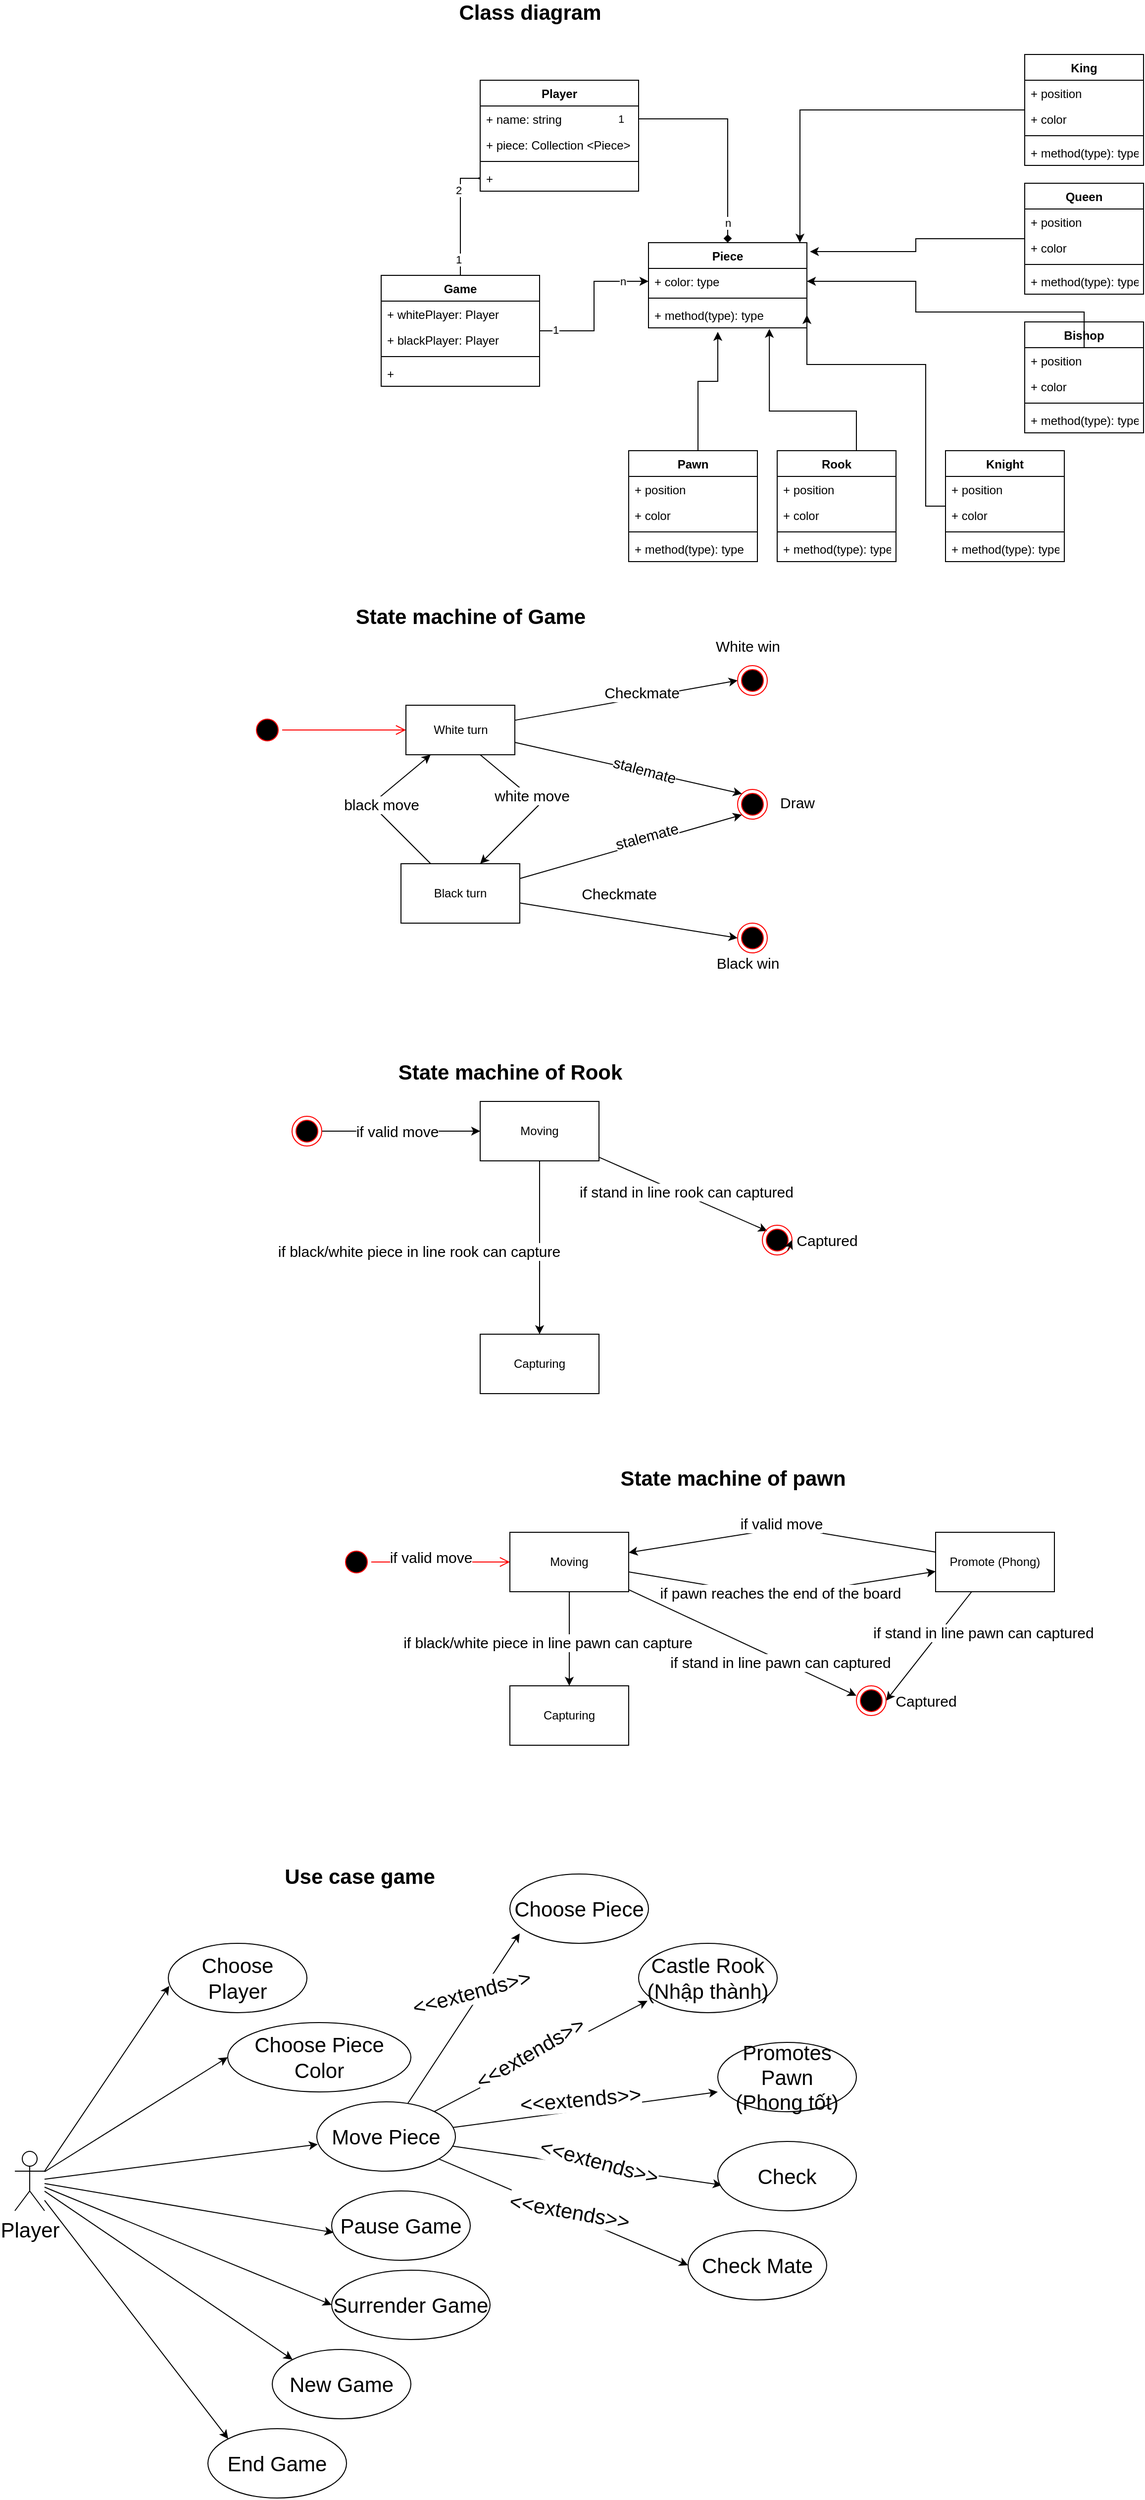 <mxfile>
    <diagram id="Ii34sXhJvhtYnr_Oafpy" name="Page-1">
        <mxGraphModel dx="2201" dy="790" grid="1" gridSize="10" guides="1" tooltips="1" connect="1" arrows="1" fold="1" page="1" pageScale="1" pageWidth="827" pageHeight="1169" math="0" shadow="0">
            <root>
                <mxCell id="0"/>
                <mxCell id="1" parent="0"/>
                <mxCell id="V4Sx6Qd_upGbmYLDV1zw-1" value="Piece" style="swimlane;fontStyle=1;align=center;verticalAlign=top;childLayout=stackLayout;horizontal=1;startSize=26;horizontalStack=0;resizeParent=1;resizeParentMax=0;resizeLast=0;collapsible=1;marginBottom=0;" parent="1" vertex="1">
                    <mxGeometry x="250" y="263" width="160" height="86" as="geometry"/>
                </mxCell>
                <mxCell id="V4Sx6Qd_upGbmYLDV1zw-2" value="+ color: type" style="text;strokeColor=none;fillColor=none;align=left;verticalAlign=top;spacingLeft=4;spacingRight=4;overflow=hidden;rotatable=0;points=[[0,0.5],[1,0.5]];portConstraint=eastwest;" parent="V4Sx6Qd_upGbmYLDV1zw-1" vertex="1">
                    <mxGeometry y="26" width="160" height="26" as="geometry"/>
                </mxCell>
                <mxCell id="V4Sx6Qd_upGbmYLDV1zw-3" value="" style="line;strokeWidth=1;fillColor=none;align=left;verticalAlign=middle;spacingTop=-1;spacingLeft=3;spacingRight=3;rotatable=0;labelPosition=right;points=[];portConstraint=eastwest;" parent="V4Sx6Qd_upGbmYLDV1zw-1" vertex="1">
                    <mxGeometry y="52" width="160" height="8" as="geometry"/>
                </mxCell>
                <mxCell id="V4Sx6Qd_upGbmYLDV1zw-4" value="+ method(type): type" style="text;strokeColor=none;fillColor=none;align=left;verticalAlign=top;spacingLeft=4;spacingRight=4;overflow=hidden;rotatable=0;points=[[0,0.5],[1,0.5]];portConstraint=eastwest;" parent="V4Sx6Qd_upGbmYLDV1zw-1" vertex="1">
                    <mxGeometry y="60" width="160" height="26" as="geometry"/>
                </mxCell>
                <mxCell id="V4Sx6Qd_upGbmYLDV1zw-11" value="" style="edgeStyle=orthogonalEdgeStyle;rounded=0;orthogonalLoop=1;jettySize=auto;html=1;" parent="1" source="V4Sx6Qd_upGbmYLDV1zw-6" edge="1">
                    <mxGeometry relative="1" as="geometry">
                        <mxPoint x="320" y="353" as="targetPoint"/>
                        <Array as="points">
                            <mxPoint x="300" y="403"/>
                            <mxPoint x="320" y="403"/>
                        </Array>
                    </mxGeometry>
                </mxCell>
                <mxCell id="V4Sx6Qd_upGbmYLDV1zw-6" value="Pawn" style="swimlane;fontStyle=1;align=center;verticalAlign=top;childLayout=stackLayout;horizontal=1;startSize=26;horizontalStack=0;resizeParent=1;resizeParentMax=0;resizeLast=0;collapsible=1;marginBottom=0;" parent="1" vertex="1">
                    <mxGeometry x="230" y="473" width="130" height="112" as="geometry"/>
                </mxCell>
                <mxCell id="V4Sx6Qd_upGbmYLDV1zw-7" value="+ position&#10;" style="text;strokeColor=none;fillColor=none;align=left;verticalAlign=top;spacingLeft=4;spacingRight=4;overflow=hidden;rotatable=0;points=[[0,0.5],[1,0.5]];portConstraint=eastwest;" parent="V4Sx6Qd_upGbmYLDV1zw-6" vertex="1">
                    <mxGeometry y="26" width="130" height="26" as="geometry"/>
                </mxCell>
                <mxCell id="V4Sx6Qd_upGbmYLDV1zw-10" value="+ color" style="text;strokeColor=none;fillColor=none;align=left;verticalAlign=top;spacingLeft=4;spacingRight=4;overflow=hidden;rotatable=0;points=[[0,0.5],[1,0.5]];portConstraint=eastwest;" parent="V4Sx6Qd_upGbmYLDV1zw-6" vertex="1">
                    <mxGeometry y="52" width="130" height="26" as="geometry"/>
                </mxCell>
                <mxCell id="V4Sx6Qd_upGbmYLDV1zw-8" value="" style="line;strokeWidth=1;fillColor=none;align=left;verticalAlign=middle;spacingTop=-1;spacingLeft=3;spacingRight=3;rotatable=0;labelPosition=right;points=[];portConstraint=eastwest;" parent="V4Sx6Qd_upGbmYLDV1zw-6" vertex="1">
                    <mxGeometry y="78" width="130" height="8" as="geometry"/>
                </mxCell>
                <mxCell id="V4Sx6Qd_upGbmYLDV1zw-9" value="+ method(type): type" style="text;strokeColor=none;fillColor=none;align=left;verticalAlign=top;spacingLeft=4;spacingRight=4;overflow=hidden;rotatable=0;points=[[0,0.5],[1,0.5]];portConstraint=eastwest;" parent="V4Sx6Qd_upGbmYLDV1zw-6" vertex="1">
                    <mxGeometry y="86" width="130" height="26" as="geometry"/>
                </mxCell>
                <mxCell id="V4Sx6Qd_upGbmYLDV1zw-17" style="edgeStyle=orthogonalEdgeStyle;rounded=0;orthogonalLoop=1;jettySize=auto;html=1;entryX=0.763;entryY=1.038;entryDx=0;entryDy=0;entryPerimeter=0;" parent="1" source="V4Sx6Qd_upGbmYLDV1zw-12" target="V4Sx6Qd_upGbmYLDV1zw-4" edge="1">
                    <mxGeometry relative="1" as="geometry">
                        <mxPoint x="430" y="403" as="targetPoint"/>
                        <Array as="points">
                            <mxPoint x="460" y="433"/>
                            <mxPoint x="372" y="433"/>
                        </Array>
                    </mxGeometry>
                </mxCell>
                <mxCell id="V4Sx6Qd_upGbmYLDV1zw-12" value="Rook" style="swimlane;fontStyle=1;align=center;verticalAlign=top;childLayout=stackLayout;horizontal=1;startSize=26;horizontalStack=0;resizeParent=1;resizeParentMax=0;resizeLast=0;collapsible=1;marginBottom=0;" parent="1" vertex="1">
                    <mxGeometry x="380" y="473" width="120" height="112" as="geometry"/>
                </mxCell>
                <mxCell id="V4Sx6Qd_upGbmYLDV1zw-13" value="+ position&#10;" style="text;strokeColor=none;fillColor=none;align=left;verticalAlign=top;spacingLeft=4;spacingRight=4;overflow=hidden;rotatable=0;points=[[0,0.5],[1,0.5]];portConstraint=eastwest;" parent="V4Sx6Qd_upGbmYLDV1zw-12" vertex="1">
                    <mxGeometry y="26" width="120" height="26" as="geometry"/>
                </mxCell>
                <mxCell id="V4Sx6Qd_upGbmYLDV1zw-14" value="+ color" style="text;strokeColor=none;fillColor=none;align=left;verticalAlign=top;spacingLeft=4;spacingRight=4;overflow=hidden;rotatable=0;points=[[0,0.5],[1,0.5]];portConstraint=eastwest;" parent="V4Sx6Qd_upGbmYLDV1zw-12" vertex="1">
                    <mxGeometry y="52" width="120" height="26" as="geometry"/>
                </mxCell>
                <mxCell id="V4Sx6Qd_upGbmYLDV1zw-15" value="" style="line;strokeWidth=1;fillColor=none;align=left;verticalAlign=middle;spacingTop=-1;spacingLeft=3;spacingRight=3;rotatable=0;labelPosition=right;points=[];portConstraint=eastwest;" parent="V4Sx6Qd_upGbmYLDV1zw-12" vertex="1">
                    <mxGeometry y="78" width="120" height="8" as="geometry"/>
                </mxCell>
                <mxCell id="V4Sx6Qd_upGbmYLDV1zw-16" value="+ method(type): type" style="text;strokeColor=none;fillColor=none;align=left;verticalAlign=top;spacingLeft=4;spacingRight=4;overflow=hidden;rotatable=0;points=[[0,0.5],[1,0.5]];portConstraint=eastwest;" parent="V4Sx6Qd_upGbmYLDV1zw-12" vertex="1">
                    <mxGeometry y="86" width="120" height="26" as="geometry"/>
                </mxCell>
                <mxCell id="V4Sx6Qd_upGbmYLDV1zw-23" style="edgeStyle=orthogonalEdgeStyle;rounded=0;orthogonalLoop=1;jettySize=auto;html=1;entryX=1;entryY=0.5;entryDx=0;entryDy=0;" parent="1" source="V4Sx6Qd_upGbmYLDV1zw-18" target="V4Sx6Qd_upGbmYLDV1zw-4" edge="1">
                    <mxGeometry relative="1" as="geometry">
                        <Array as="points">
                            <mxPoint x="530" y="529"/>
                            <mxPoint x="530" y="386"/>
                        </Array>
                    </mxGeometry>
                </mxCell>
                <mxCell id="V4Sx6Qd_upGbmYLDV1zw-18" value="Knight" style="swimlane;fontStyle=1;align=center;verticalAlign=top;childLayout=stackLayout;horizontal=1;startSize=26;horizontalStack=0;resizeParent=1;resizeParentMax=0;resizeLast=0;collapsible=1;marginBottom=0;" parent="1" vertex="1">
                    <mxGeometry x="550" y="473" width="120" height="112" as="geometry"/>
                </mxCell>
                <mxCell id="V4Sx6Qd_upGbmYLDV1zw-19" value="+ position&#10;" style="text;strokeColor=none;fillColor=none;align=left;verticalAlign=top;spacingLeft=4;spacingRight=4;overflow=hidden;rotatable=0;points=[[0,0.5],[1,0.5]];portConstraint=eastwest;" parent="V4Sx6Qd_upGbmYLDV1zw-18" vertex="1">
                    <mxGeometry y="26" width="120" height="26" as="geometry"/>
                </mxCell>
                <mxCell id="V4Sx6Qd_upGbmYLDV1zw-20" value="+ color" style="text;strokeColor=none;fillColor=none;align=left;verticalAlign=top;spacingLeft=4;spacingRight=4;overflow=hidden;rotatable=0;points=[[0,0.5],[1,0.5]];portConstraint=eastwest;" parent="V4Sx6Qd_upGbmYLDV1zw-18" vertex="1">
                    <mxGeometry y="52" width="120" height="26" as="geometry"/>
                </mxCell>
                <mxCell id="V4Sx6Qd_upGbmYLDV1zw-21" value="" style="line;strokeWidth=1;fillColor=none;align=left;verticalAlign=middle;spacingTop=-1;spacingLeft=3;spacingRight=3;rotatable=0;labelPosition=right;points=[];portConstraint=eastwest;" parent="V4Sx6Qd_upGbmYLDV1zw-18" vertex="1">
                    <mxGeometry y="78" width="120" height="8" as="geometry"/>
                </mxCell>
                <mxCell id="V4Sx6Qd_upGbmYLDV1zw-22" value="+ method(type): type" style="text;strokeColor=none;fillColor=none;align=left;verticalAlign=top;spacingLeft=4;spacingRight=4;overflow=hidden;rotatable=0;points=[[0,0.5],[1,0.5]];portConstraint=eastwest;" parent="V4Sx6Qd_upGbmYLDV1zw-18" vertex="1">
                    <mxGeometry y="86" width="120" height="26" as="geometry"/>
                </mxCell>
                <mxCell id="V4Sx6Qd_upGbmYLDV1zw-24" value="Bishop" style="swimlane;fontStyle=1;align=center;verticalAlign=top;childLayout=stackLayout;horizontal=1;startSize=26;horizontalStack=0;resizeParent=1;resizeParentMax=0;resizeLast=0;collapsible=1;marginBottom=0;" parent="1" vertex="1">
                    <mxGeometry x="630" y="343" width="120" height="112" as="geometry"/>
                </mxCell>
                <mxCell id="V4Sx6Qd_upGbmYLDV1zw-25" value="+ position&#10;" style="text;strokeColor=none;fillColor=none;align=left;verticalAlign=top;spacingLeft=4;spacingRight=4;overflow=hidden;rotatable=0;points=[[0,0.5],[1,0.5]];portConstraint=eastwest;" parent="V4Sx6Qd_upGbmYLDV1zw-24" vertex="1">
                    <mxGeometry y="26" width="120" height="26" as="geometry"/>
                </mxCell>
                <mxCell id="V4Sx6Qd_upGbmYLDV1zw-26" value="+ color" style="text;strokeColor=none;fillColor=none;align=left;verticalAlign=top;spacingLeft=4;spacingRight=4;overflow=hidden;rotatable=0;points=[[0,0.5],[1,0.5]];portConstraint=eastwest;" parent="V4Sx6Qd_upGbmYLDV1zw-24" vertex="1">
                    <mxGeometry y="52" width="120" height="26" as="geometry"/>
                </mxCell>
                <mxCell id="V4Sx6Qd_upGbmYLDV1zw-27" value="" style="line;strokeWidth=1;fillColor=none;align=left;verticalAlign=middle;spacingTop=-1;spacingLeft=3;spacingRight=3;rotatable=0;labelPosition=right;points=[];portConstraint=eastwest;" parent="V4Sx6Qd_upGbmYLDV1zw-24" vertex="1">
                    <mxGeometry y="78" width="120" height="8" as="geometry"/>
                </mxCell>
                <mxCell id="V4Sx6Qd_upGbmYLDV1zw-28" value="+ method(type): type" style="text;strokeColor=none;fillColor=none;align=left;verticalAlign=top;spacingLeft=4;spacingRight=4;overflow=hidden;rotatable=0;points=[[0,0.5],[1,0.5]];portConstraint=eastwest;" parent="V4Sx6Qd_upGbmYLDV1zw-24" vertex="1">
                    <mxGeometry y="86" width="120" height="26" as="geometry"/>
                </mxCell>
                <mxCell id="V4Sx6Qd_upGbmYLDV1zw-29" style="edgeStyle=orthogonalEdgeStyle;rounded=0;orthogonalLoop=1;jettySize=auto;html=1;entryX=1;entryY=0.5;entryDx=0;entryDy=0;" parent="1" source="V4Sx6Qd_upGbmYLDV1zw-25" target="V4Sx6Qd_upGbmYLDV1zw-2" edge="1">
                    <mxGeometry relative="1" as="geometry">
                        <Array as="points">
                            <mxPoint x="690" y="333"/>
                            <mxPoint x="520" y="333"/>
                            <mxPoint x="520" y="302"/>
                        </Array>
                    </mxGeometry>
                </mxCell>
                <mxCell id="V4Sx6Qd_upGbmYLDV1zw-35" style="edgeStyle=orthogonalEdgeStyle;rounded=0;orthogonalLoop=1;jettySize=auto;html=1;entryX=1.019;entryY=0.105;entryDx=0;entryDy=0;entryPerimeter=0;" parent="1" source="V4Sx6Qd_upGbmYLDV1zw-30" target="V4Sx6Qd_upGbmYLDV1zw-1" edge="1">
                    <mxGeometry relative="1" as="geometry"/>
                </mxCell>
                <mxCell id="V4Sx6Qd_upGbmYLDV1zw-30" value="Queen" style="swimlane;fontStyle=1;align=center;verticalAlign=top;childLayout=stackLayout;horizontal=1;startSize=26;horizontalStack=0;resizeParent=1;resizeParentMax=0;resizeLast=0;collapsible=1;marginBottom=0;" parent="1" vertex="1">
                    <mxGeometry x="630" y="203" width="120" height="112" as="geometry"/>
                </mxCell>
                <mxCell id="V4Sx6Qd_upGbmYLDV1zw-31" value="+ position&#10;" style="text;strokeColor=none;fillColor=none;align=left;verticalAlign=top;spacingLeft=4;spacingRight=4;overflow=hidden;rotatable=0;points=[[0,0.5],[1,0.5]];portConstraint=eastwest;" parent="V4Sx6Qd_upGbmYLDV1zw-30" vertex="1">
                    <mxGeometry y="26" width="120" height="26" as="geometry"/>
                </mxCell>
                <mxCell id="V4Sx6Qd_upGbmYLDV1zw-32" value="+ color" style="text;strokeColor=none;fillColor=none;align=left;verticalAlign=top;spacingLeft=4;spacingRight=4;overflow=hidden;rotatable=0;points=[[0,0.5],[1,0.5]];portConstraint=eastwest;" parent="V4Sx6Qd_upGbmYLDV1zw-30" vertex="1">
                    <mxGeometry y="52" width="120" height="26" as="geometry"/>
                </mxCell>
                <mxCell id="V4Sx6Qd_upGbmYLDV1zw-33" value="" style="line;strokeWidth=1;fillColor=none;align=left;verticalAlign=middle;spacingTop=-1;spacingLeft=3;spacingRight=3;rotatable=0;labelPosition=right;points=[];portConstraint=eastwest;" parent="V4Sx6Qd_upGbmYLDV1zw-30" vertex="1">
                    <mxGeometry y="78" width="120" height="8" as="geometry"/>
                </mxCell>
                <mxCell id="V4Sx6Qd_upGbmYLDV1zw-34" value="+ method(type): type" style="text;strokeColor=none;fillColor=none;align=left;verticalAlign=top;spacingLeft=4;spacingRight=4;overflow=hidden;rotatable=0;points=[[0,0.5],[1,0.5]];portConstraint=eastwest;" parent="V4Sx6Qd_upGbmYLDV1zw-30" vertex="1">
                    <mxGeometry y="86" width="120" height="26" as="geometry"/>
                </mxCell>
                <mxCell id="V4Sx6Qd_upGbmYLDV1zw-41" style="edgeStyle=orthogonalEdgeStyle;rounded=0;orthogonalLoop=1;jettySize=auto;html=1;entryX=0.956;entryY=0;entryDx=0;entryDy=0;entryPerimeter=0;" parent="1" source="V4Sx6Qd_upGbmYLDV1zw-36" target="V4Sx6Qd_upGbmYLDV1zw-1" edge="1">
                    <mxGeometry relative="1" as="geometry"/>
                </mxCell>
                <mxCell id="V4Sx6Qd_upGbmYLDV1zw-36" value="King" style="swimlane;fontStyle=1;align=center;verticalAlign=top;childLayout=stackLayout;horizontal=1;startSize=26;horizontalStack=0;resizeParent=1;resizeParentMax=0;resizeLast=0;collapsible=1;marginBottom=0;" parent="1" vertex="1">
                    <mxGeometry x="630" y="73" width="120" height="112" as="geometry"/>
                </mxCell>
                <mxCell id="V4Sx6Qd_upGbmYLDV1zw-37" value="+ position&#10;" style="text;strokeColor=none;fillColor=none;align=left;verticalAlign=top;spacingLeft=4;spacingRight=4;overflow=hidden;rotatable=0;points=[[0,0.5],[1,0.5]];portConstraint=eastwest;" parent="V4Sx6Qd_upGbmYLDV1zw-36" vertex="1">
                    <mxGeometry y="26" width="120" height="26" as="geometry"/>
                </mxCell>
                <mxCell id="V4Sx6Qd_upGbmYLDV1zw-38" value="+ color" style="text;strokeColor=none;fillColor=none;align=left;verticalAlign=top;spacingLeft=4;spacingRight=4;overflow=hidden;rotatable=0;points=[[0,0.5],[1,0.5]];portConstraint=eastwest;" parent="V4Sx6Qd_upGbmYLDV1zw-36" vertex="1">
                    <mxGeometry y="52" width="120" height="26" as="geometry"/>
                </mxCell>
                <mxCell id="V4Sx6Qd_upGbmYLDV1zw-39" value="" style="line;strokeWidth=1;fillColor=none;align=left;verticalAlign=middle;spacingTop=-1;spacingLeft=3;spacingRight=3;rotatable=0;labelPosition=right;points=[];portConstraint=eastwest;" parent="V4Sx6Qd_upGbmYLDV1zw-36" vertex="1">
                    <mxGeometry y="78" width="120" height="8" as="geometry"/>
                </mxCell>
                <mxCell id="V4Sx6Qd_upGbmYLDV1zw-40" value="+ method(type): type" style="text;strokeColor=none;fillColor=none;align=left;verticalAlign=top;spacingLeft=4;spacingRight=4;overflow=hidden;rotatable=0;points=[[0,0.5],[1,0.5]];portConstraint=eastwest;" parent="V4Sx6Qd_upGbmYLDV1zw-36" vertex="1">
                    <mxGeometry y="86" width="120" height="26" as="geometry"/>
                </mxCell>
                <mxCell id="V4Sx6Qd_upGbmYLDV1zw-42" value="Player" style="swimlane;fontStyle=1;align=center;verticalAlign=top;childLayout=stackLayout;horizontal=1;startSize=26;horizontalStack=0;resizeParent=1;resizeParentMax=0;resizeLast=0;collapsible=1;marginBottom=0;" parent="1" vertex="1">
                    <mxGeometry x="80" y="99" width="160" height="112" as="geometry"/>
                </mxCell>
                <mxCell id="V4Sx6Qd_upGbmYLDV1zw-43" value="+ name: string" style="text;strokeColor=none;fillColor=none;align=left;verticalAlign=top;spacingLeft=4;spacingRight=4;overflow=hidden;rotatable=0;points=[[0,0.5],[1,0.5]];portConstraint=eastwest;" parent="V4Sx6Qd_upGbmYLDV1zw-42" vertex="1">
                    <mxGeometry y="26" width="160" height="26" as="geometry"/>
                </mxCell>
                <mxCell id="V4Sx6Qd_upGbmYLDV1zw-46" value="+ piece: Collection &lt;Piece&gt;" style="text;strokeColor=none;fillColor=none;align=left;verticalAlign=top;spacingLeft=4;spacingRight=4;overflow=hidden;rotatable=0;points=[[0,0.5],[1,0.5]];portConstraint=eastwest;" parent="V4Sx6Qd_upGbmYLDV1zw-42" vertex="1">
                    <mxGeometry y="52" width="160" height="26" as="geometry"/>
                </mxCell>
                <mxCell id="V4Sx6Qd_upGbmYLDV1zw-44" value="" style="line;strokeWidth=1;fillColor=none;align=left;verticalAlign=middle;spacingTop=-1;spacingLeft=3;spacingRight=3;rotatable=0;labelPosition=right;points=[];portConstraint=eastwest;" parent="V4Sx6Qd_upGbmYLDV1zw-42" vertex="1">
                    <mxGeometry y="78" width="160" height="8" as="geometry"/>
                </mxCell>
                <mxCell id="V4Sx6Qd_upGbmYLDV1zw-45" value="+ " style="text;strokeColor=none;fillColor=none;align=left;verticalAlign=top;spacingLeft=4;spacingRight=4;overflow=hidden;rotatable=0;points=[[0,0.5],[1,0.5]];portConstraint=eastwest;" parent="V4Sx6Qd_upGbmYLDV1zw-42" vertex="1">
                    <mxGeometry y="86" width="160" height="26" as="geometry"/>
                </mxCell>
                <mxCell id="V4Sx6Qd_upGbmYLDV1zw-47" style="edgeStyle=orthogonalEdgeStyle;rounded=0;orthogonalLoop=1;jettySize=auto;html=1;entryX=0.5;entryY=0;entryDx=0;entryDy=0;endArrow=diamond;endFill=1;" parent="1" source="V4Sx6Qd_upGbmYLDV1zw-43" target="V4Sx6Qd_upGbmYLDV1zw-1" edge="1">
                    <mxGeometry relative="1" as="geometry"/>
                </mxCell>
                <mxCell id="V4Sx6Qd_upGbmYLDV1zw-48" value="1" style="edgeLabel;html=1;align=center;verticalAlign=middle;resizable=0;points=[];" parent="V4Sx6Qd_upGbmYLDV1zw-47" vertex="1" connectable="0">
                    <mxGeometry x="-0.225" y="1" relative="1" as="geometry">
                        <mxPoint x="-102" y="1" as="offset"/>
                    </mxGeometry>
                </mxCell>
                <mxCell id="V4Sx6Qd_upGbmYLDV1zw-49" value="n" style="edgeLabel;html=1;align=center;verticalAlign=middle;resizable=0;points=[];" parent="V4Sx6Qd_upGbmYLDV1zw-47" vertex="1" connectable="0">
                    <mxGeometry x="0.809" y="2" relative="1" as="geometry">
                        <mxPoint x="-2" as="offset"/>
                    </mxGeometry>
                </mxCell>
                <mxCell id="V4Sx6Qd_upGbmYLDV1zw-60" style="edgeStyle=orthogonalEdgeStyle;rounded=0;orthogonalLoop=1;jettySize=auto;html=1;" parent="1" source="V4Sx6Qd_upGbmYLDV1zw-55" target="V4Sx6Qd_upGbmYLDV1zw-2" edge="1">
                    <mxGeometry relative="1" as="geometry"/>
                </mxCell>
                <mxCell id="V4Sx6Qd_upGbmYLDV1zw-61" value="1" style="edgeLabel;html=1;align=center;verticalAlign=middle;resizable=0;points=[];" parent="V4Sx6Qd_upGbmYLDV1zw-60" vertex="1" connectable="0">
                    <mxGeometry x="-0.806" y="1" relative="1" as="geometry">
                        <mxPoint as="offset"/>
                    </mxGeometry>
                </mxCell>
                <mxCell id="V4Sx6Qd_upGbmYLDV1zw-62" value="n" style="edgeLabel;html=1;align=center;verticalAlign=middle;resizable=0;points=[];" parent="V4Sx6Qd_upGbmYLDV1zw-60" vertex="1" connectable="0">
                    <mxGeometry x="0.677" y="-2" relative="1" as="geometry">
                        <mxPoint y="-2" as="offset"/>
                    </mxGeometry>
                </mxCell>
                <mxCell id="V4Sx6Qd_upGbmYLDV1zw-63" style="edgeStyle=orthogonalEdgeStyle;rounded=0;orthogonalLoop=1;jettySize=auto;html=1;endSize=0;endArrow=diamond;endFill=1;" parent="1" source="V4Sx6Qd_upGbmYLDV1zw-55" target="V4Sx6Qd_upGbmYLDV1zw-45" edge="1">
                    <mxGeometry relative="1" as="geometry">
                        <Array as="points">
                            <mxPoint x="60" y="198"/>
                        </Array>
                    </mxGeometry>
                </mxCell>
                <mxCell id="V4Sx6Qd_upGbmYLDV1zw-64" value="1" style="edgeLabel;html=1;align=center;verticalAlign=middle;resizable=0;points=[];" parent="V4Sx6Qd_upGbmYLDV1zw-63" vertex="1" connectable="0">
                    <mxGeometry x="-0.729" y="-3" relative="1" as="geometry">
                        <mxPoint x="-5" as="offset"/>
                    </mxGeometry>
                </mxCell>
                <mxCell id="V4Sx6Qd_upGbmYLDV1zw-65" value="2" style="edgeLabel;html=1;align=center;verticalAlign=middle;resizable=0;points=[];" parent="V4Sx6Qd_upGbmYLDV1zw-63" vertex="1" connectable="0">
                    <mxGeometry x="0.458" y="2" relative="1" as="geometry">
                        <mxPoint as="offset"/>
                    </mxGeometry>
                </mxCell>
                <mxCell id="V4Sx6Qd_upGbmYLDV1zw-55" value="Game" style="swimlane;fontStyle=1;align=center;verticalAlign=top;childLayout=stackLayout;horizontal=1;startSize=26;horizontalStack=0;resizeParent=1;resizeParentMax=0;resizeLast=0;collapsible=1;marginBottom=0;" parent="1" vertex="1">
                    <mxGeometry x="-20" y="296" width="160" height="112" as="geometry"/>
                </mxCell>
                <mxCell id="V4Sx6Qd_upGbmYLDV1zw-56" value="+ whitePlayer: Player" style="text;strokeColor=none;fillColor=none;align=left;verticalAlign=top;spacingLeft=4;spacingRight=4;overflow=hidden;rotatable=0;points=[[0,0.5],[1,0.5]];portConstraint=eastwest;" parent="V4Sx6Qd_upGbmYLDV1zw-55" vertex="1">
                    <mxGeometry y="26" width="160" height="26" as="geometry"/>
                </mxCell>
                <mxCell id="V4Sx6Qd_upGbmYLDV1zw-59" value="+ blackPlayer: Player" style="text;strokeColor=none;fillColor=none;align=left;verticalAlign=top;spacingLeft=4;spacingRight=4;overflow=hidden;rotatable=0;points=[[0,0.5],[1,0.5]];portConstraint=eastwest;" parent="V4Sx6Qd_upGbmYLDV1zw-55" vertex="1">
                    <mxGeometry y="52" width="160" height="26" as="geometry"/>
                </mxCell>
                <mxCell id="V4Sx6Qd_upGbmYLDV1zw-57" value="" style="line;strokeWidth=1;fillColor=none;align=left;verticalAlign=middle;spacingTop=-1;spacingLeft=3;spacingRight=3;rotatable=0;labelPosition=right;points=[];portConstraint=eastwest;" parent="V4Sx6Qd_upGbmYLDV1zw-55" vertex="1">
                    <mxGeometry y="78" width="160" height="8" as="geometry"/>
                </mxCell>
                <mxCell id="V4Sx6Qd_upGbmYLDV1zw-58" value="+ " style="text;strokeColor=none;fillColor=none;align=left;verticalAlign=top;spacingLeft=4;spacingRight=4;overflow=hidden;rotatable=0;points=[[0,0.5],[1,0.5]];portConstraint=eastwest;" parent="V4Sx6Qd_upGbmYLDV1zw-55" vertex="1">
                    <mxGeometry y="86" width="160" height="26" as="geometry"/>
                </mxCell>
                <mxCell id="V4Sx6Qd_upGbmYLDV1zw-66" style="edgeStyle=none;rounded=0;orthogonalLoop=1;jettySize=auto;html=1;exitX=0.75;exitY=0;exitDx=0;exitDy=0;endSize=0;" parent="1" source="V4Sx6Qd_upGbmYLDV1zw-6" target="V4Sx6Qd_upGbmYLDV1zw-6" edge="1">
                    <mxGeometry relative="1" as="geometry"/>
                </mxCell>
                <mxCell id="V4Sx6Qd_upGbmYLDV1zw-67" value="" style="ellipse;html=1;shape=startState;fillColor=#000000;strokeColor=#ff0000;" parent="1" vertex="1">
                    <mxGeometry x="-150" y="740" width="30" height="30" as="geometry"/>
                </mxCell>
                <mxCell id="V4Sx6Qd_upGbmYLDV1zw-68" value="" style="edgeStyle=orthogonalEdgeStyle;html=1;verticalAlign=bottom;endArrow=open;endSize=8;strokeColor=#ff0000;rounded=0;" parent="1" source="V4Sx6Qd_upGbmYLDV1zw-67" target="V4Sx6Qd_upGbmYLDV1zw-74" edge="1">
                    <mxGeometry relative="1" as="geometry">
                        <mxPoint x="60" y="755" as="targetPoint"/>
                    </mxGeometry>
                </mxCell>
                <mxCell id="V4Sx6Qd_upGbmYLDV1zw-76" value="" style="edgeStyle=none;rounded=0;orthogonalLoop=1;jettySize=auto;html=1;entryX=0;entryY=0.5;entryDx=0;entryDy=0;" parent="1" source="V4Sx6Qd_upGbmYLDV1zw-74" target="V4Sx6Qd_upGbmYLDV1zw-77" edge="1">
                    <mxGeometry relative="1" as="geometry">
                        <mxPoint x="195" y="755" as="targetPoint"/>
                    </mxGeometry>
                </mxCell>
                <mxCell id="V4Sx6Qd_upGbmYLDV1zw-78" value="Checkmate" style="edgeLabel;html=1;align=center;verticalAlign=middle;resizable=0;points=[];fontSize=15;" parent="V4Sx6Qd_upGbmYLDV1zw-76" vertex="1" connectable="0">
                    <mxGeometry x="0.393" y="-2" relative="1" as="geometry">
                        <mxPoint x="-29" y="-2" as="offset"/>
                    </mxGeometry>
                </mxCell>
                <mxCell id="V4Sx6Qd_upGbmYLDV1zw-82" value="" style="edgeStyle=none;rounded=0;orthogonalLoop=1;jettySize=auto;html=1;fontSize=15;" parent="1" edge="1">
                    <mxGeometry relative="1" as="geometry">
                        <mxPoint x="80" y="780" as="sourcePoint"/>
                        <mxPoint x="80" y="890" as="targetPoint"/>
                        <Array as="points">
                            <mxPoint x="140" y="830"/>
                        </Array>
                    </mxGeometry>
                </mxCell>
                <mxCell id="V4Sx6Qd_upGbmYLDV1zw-84" value="white move" style="edgeLabel;html=1;align=center;verticalAlign=middle;resizable=0;points=[];fontSize=15;" parent="V4Sx6Qd_upGbmYLDV1zw-82" vertex="1" connectable="0">
                    <mxGeometry x="-0.195" y="2" relative="1" as="geometry">
                        <mxPoint as="offset"/>
                    </mxGeometry>
                </mxCell>
                <mxCell id="V4Sx6Qd_upGbmYLDV1zw-74" value="White turn" style="html=1;" parent="1" vertex="1">
                    <mxGeometry x="5" y="730" width="110" height="50" as="geometry"/>
                </mxCell>
                <mxCell id="V4Sx6Qd_upGbmYLDV1zw-77" value="" style="ellipse;html=1;shape=endState;fillColor=#000000;strokeColor=#ff0000;" parent="1" vertex="1">
                    <mxGeometry x="340" y="690" width="30" height="30" as="geometry"/>
                </mxCell>
                <mxCell id="V4Sx6Qd_upGbmYLDV1zw-80" value="White win" style="edgeLabel;html=1;align=center;verticalAlign=middle;resizable=0;points=[];fontSize=15;" parent="1" vertex="1" connectable="0">
                    <mxGeometry x="350" y="670" as="geometry"/>
                </mxCell>
                <mxCell id="V4Sx6Qd_upGbmYLDV1zw-83" value="" style="edgeStyle=none;rounded=0;orthogonalLoop=1;jettySize=auto;html=1;fontSize=15;" parent="1" source="V4Sx6Qd_upGbmYLDV1zw-81" target="V4Sx6Qd_upGbmYLDV1zw-74" edge="1">
                    <mxGeometry relative="1" as="geometry">
                        <Array as="points">
                            <mxPoint x="-30" y="830"/>
                        </Array>
                    </mxGeometry>
                </mxCell>
                <mxCell id="V4Sx6Qd_upGbmYLDV1zw-87" value="" style="edgeStyle=none;rounded=0;orthogonalLoop=1;jettySize=auto;html=1;fontSize=15;entryX=0;entryY=0.5;entryDx=0;entryDy=0;" parent="1" source="V4Sx6Qd_upGbmYLDV1zw-81" target="V4Sx6Qd_upGbmYLDV1zw-88" edge="1">
                    <mxGeometry relative="1" as="geometry">
                        <mxPoint x="260" y="920" as="targetPoint"/>
                    </mxGeometry>
                </mxCell>
                <mxCell id="V4Sx6Qd_upGbmYLDV1zw-81" value="Black turn" style="whiteSpace=wrap;html=1;" parent="1" vertex="1">
                    <mxGeometry y="890" width="120" height="60" as="geometry"/>
                </mxCell>
                <mxCell id="V4Sx6Qd_upGbmYLDV1zw-85" value="black move" style="edgeLabel;html=1;align=center;verticalAlign=middle;resizable=0;points=[];fontSize=15;" parent="1" vertex="1" connectable="0">
                    <mxGeometry x="-20.005" y="830.0" as="geometry"/>
                </mxCell>
                <mxCell id="V4Sx6Qd_upGbmYLDV1zw-88" value="" style="ellipse;html=1;shape=endState;fillColor=#000000;strokeColor=#ff0000;" parent="1" vertex="1">
                    <mxGeometry x="340" y="950" width="30" height="30" as="geometry"/>
                </mxCell>
                <mxCell id="V4Sx6Qd_upGbmYLDV1zw-89" value="Checkmate" style="edgeLabel;html=1;align=center;verticalAlign=middle;resizable=0;points=[];fontSize=15;" parent="1" vertex="1" connectable="0">
                    <mxGeometry x="220" y="920" as="geometry"/>
                </mxCell>
                <mxCell id="V4Sx6Qd_upGbmYLDV1zw-90" value="Black win" style="edgeLabel;html=1;align=center;verticalAlign=middle;resizable=0;points=[];fontSize=15;" parent="1" vertex="1" connectable="0">
                    <mxGeometry x="350" y="990" as="geometry"/>
                </mxCell>
                <mxCell id="V4Sx6Qd_upGbmYLDV1zw-91" value="" style="ellipse;html=1;shape=endState;fillColor=#000000;strokeColor=#ff0000;" parent="1" vertex="1">
                    <mxGeometry x="340" y="815" width="30" height="30" as="geometry"/>
                </mxCell>
                <mxCell id="V4Sx6Qd_upGbmYLDV1zw-92" value="Draw" style="edgeLabel;html=1;align=center;verticalAlign=middle;resizable=0;points=[];fontSize=15;" parent="1" vertex="1" connectable="0">
                    <mxGeometry x="400" y="830" as="geometry">
                        <mxPoint y="-2" as="offset"/>
                    </mxGeometry>
                </mxCell>
                <mxCell id="V4Sx6Qd_upGbmYLDV1zw-93" value="" style="edgeStyle=none;rounded=0;orthogonalLoop=1;jettySize=auto;html=1;entryX=0;entryY=0;entryDx=0;entryDy=0;exitX=1;exitY=0.75;exitDx=0;exitDy=0;" parent="1" source="V4Sx6Qd_upGbmYLDV1zw-74" target="V4Sx6Qd_upGbmYLDV1zw-91" edge="1">
                    <mxGeometry relative="1" as="geometry">
                        <mxPoint x="125" y="765" as="sourcePoint"/>
                        <mxPoint x="350" y="765" as="targetPoint"/>
                    </mxGeometry>
                </mxCell>
                <mxCell id="V4Sx6Qd_upGbmYLDV1zw-94" value="stalemate" style="edgeLabel;html=1;align=center;verticalAlign=middle;resizable=0;points=[];fontSize=15;rotation=15;" parent="V4Sx6Qd_upGbmYLDV1zw-93" vertex="1" connectable="0">
                    <mxGeometry x="0.393" y="-2" relative="1" as="geometry">
                        <mxPoint x="-29" y="-11" as="offset"/>
                    </mxGeometry>
                </mxCell>
                <mxCell id="V4Sx6Qd_upGbmYLDV1zw-95" value="" style="edgeStyle=none;rounded=0;orthogonalLoop=1;jettySize=auto;html=1;entryX=0;entryY=1;entryDx=0;entryDy=0;exitX=1;exitY=0.25;exitDx=0;exitDy=0;" parent="1" source="V4Sx6Qd_upGbmYLDV1zw-81" target="V4Sx6Qd_upGbmYLDV1zw-91" edge="1">
                    <mxGeometry relative="1" as="geometry">
                        <mxPoint x="125" y="777.5" as="sourcePoint"/>
                        <mxPoint x="350" y="855" as="targetPoint"/>
                    </mxGeometry>
                </mxCell>
                <mxCell id="V4Sx6Qd_upGbmYLDV1zw-96" value="stalemate" style="edgeLabel;html=1;align=center;verticalAlign=middle;resizable=0;points=[];fontSize=15;rotation=-15;" parent="V4Sx6Qd_upGbmYLDV1zw-95" vertex="1" connectable="0">
                    <mxGeometry x="0.393" y="-2" relative="1" as="geometry">
                        <mxPoint x="-29" as="offset"/>
                    </mxGeometry>
                </mxCell>
                <mxCell id="V4Sx6Qd_upGbmYLDV1zw-101" value="" style="edgeStyle=none;rounded=0;orthogonalLoop=1;jettySize=auto;html=1;fontSize=15;entryX=0;entryY=0.5;entryDx=0;entryDy=0;" parent="1" source="V4Sx6Qd_upGbmYLDV1zw-98" target="V4Sx6Qd_upGbmYLDV1zw-102" edge="1">
                    <mxGeometry relative="1" as="geometry">
                        <mxPoint x="20" y="1160" as="targetPoint"/>
                    </mxGeometry>
                </mxCell>
                <mxCell id="V4Sx6Qd_upGbmYLDV1zw-107" value="if valid move" style="edgeLabel;html=1;align=center;verticalAlign=middle;resizable=0;points=[];fontSize=15;" parent="V4Sx6Qd_upGbmYLDV1zw-101" vertex="1" connectable="0">
                    <mxGeometry x="0.227" relative="1" as="geometry">
                        <mxPoint x="-22" as="offset"/>
                    </mxGeometry>
                </mxCell>
                <mxCell id="V4Sx6Qd_upGbmYLDV1zw-98" value="" style="ellipse;html=1;shape=endState;fillColor=#000000;strokeColor=#ff0000;fontSize=15;" parent="1" vertex="1">
                    <mxGeometry x="-110" y="1145" width="30" height="30" as="geometry"/>
                </mxCell>
                <mxCell id="V4Sx6Qd_upGbmYLDV1zw-110" value="" style="edgeStyle=none;rounded=0;orthogonalLoop=1;jettySize=auto;html=1;fontSize=15;" parent="1" source="V4Sx6Qd_upGbmYLDV1zw-102" target="V4Sx6Qd_upGbmYLDV1zw-109" edge="1">
                    <mxGeometry relative="1" as="geometry"/>
                </mxCell>
                <mxCell id="V4Sx6Qd_upGbmYLDV1zw-113" value="" style="edgeStyle=none;rounded=0;orthogonalLoop=1;jettySize=auto;html=1;fontSize=15;" parent="1" source="V4Sx6Qd_upGbmYLDV1zw-102" edge="1">
                    <mxGeometry relative="1" as="geometry">
                        <mxPoint x="370" y="1260.877" as="targetPoint"/>
                    </mxGeometry>
                </mxCell>
                <mxCell id="V4Sx6Qd_upGbmYLDV1zw-102" value="Moving" style="whiteSpace=wrap;html=1;" parent="1" vertex="1">
                    <mxGeometry x="80" y="1130" width="120" height="60" as="geometry"/>
                </mxCell>
                <mxCell id="V4Sx6Qd_upGbmYLDV1zw-105" value="State machine of Game" style="edgeLabel;html=1;align=center;verticalAlign=middle;resizable=0;points=[];fontSize=21;fontStyle=1" parent="1" vertex="1" connectable="0">
                    <mxGeometry x="70" y="640" as="geometry"/>
                </mxCell>
                <mxCell id="V4Sx6Qd_upGbmYLDV1zw-106" value="State machine of Rook" style="edgeLabel;html=1;align=center;verticalAlign=middle;resizable=0;points=[];fontSize=21;fontStyle=1" parent="1" vertex="1" connectable="0">
                    <mxGeometry x="110" y="1100" as="geometry"/>
                </mxCell>
                <mxCell id="V4Sx6Qd_upGbmYLDV1zw-108" value="" style="ellipse;html=1;shape=endState;fillColor=#000000;strokeColor=#ff0000;" parent="1" vertex="1">
                    <mxGeometry x="365" y="1255" width="30" height="30" as="geometry"/>
                </mxCell>
                <mxCell id="V4Sx6Qd_upGbmYLDV1zw-109" value="Capturing" style="whiteSpace=wrap;html=1;" parent="1" vertex="1">
                    <mxGeometry x="80" y="1365" width="120" height="60" as="geometry"/>
                </mxCell>
                <mxCell id="V4Sx6Qd_upGbmYLDV1zw-111" value="if black/white piece in line rook can capture" style="edgeLabel;html=1;align=center;verticalAlign=middle;resizable=0;points=[];fontSize=15;rotation=0;" parent="1" vertex="1" connectable="0">
                    <mxGeometry x="30" y="1295" as="geometry">
                        <mxPoint x="-12" y="-14" as="offset"/>
                    </mxGeometry>
                </mxCell>
                <mxCell id="V4Sx6Qd_upGbmYLDV1zw-115" value="if stand in line rook can captured" style="edgeLabel;html=1;align=center;verticalAlign=middle;resizable=0;points=[];fontSize=15;rotation=0;" parent="1" vertex="1" connectable="0">
                    <mxGeometry x="300" y="1235" as="geometry">
                        <mxPoint x="-12" y="-14" as="offset"/>
                    </mxGeometry>
                </mxCell>
                <mxCell id="V4Sx6Qd_upGbmYLDV1zw-117" style="edgeStyle=none;rounded=0;orthogonalLoop=1;jettySize=auto;html=1;exitX=1;exitY=1;exitDx=0;exitDy=0;entryX=1;entryY=0.5;entryDx=0;entryDy=0;fontSize=15;" parent="1" source="V4Sx6Qd_upGbmYLDV1zw-108" target="V4Sx6Qd_upGbmYLDV1zw-108" edge="1">
                    <mxGeometry relative="1" as="geometry"/>
                </mxCell>
                <mxCell id="V4Sx6Qd_upGbmYLDV1zw-118" value="Captured" style="edgeLabel;html=1;align=center;verticalAlign=middle;resizable=0;points=[];fontSize=15;" parent="1" vertex="1" connectable="0">
                    <mxGeometry x="430" y="1270" as="geometry"/>
                </mxCell>
                <mxCell id="V4Sx6Qd_upGbmYLDV1zw-119" value="State machine of pawn" style="edgeLabel;html=1;align=center;verticalAlign=middle;resizable=0;points=[];fontSize=21;fontStyle=1" parent="1" vertex="1" connectable="0">
                    <mxGeometry x="335" y="1510" as="geometry"/>
                </mxCell>
                <mxCell id="V4Sx6Qd_upGbmYLDV1zw-121" value="" style="ellipse;html=1;shape=startState;fillColor=#000000;strokeColor=#ff0000;fontSize=15;" parent="1" vertex="1">
                    <mxGeometry x="-60" y="1580" width="30" height="30" as="geometry"/>
                </mxCell>
                <mxCell id="V4Sx6Qd_upGbmYLDV1zw-122" value="" style="edgeStyle=orthogonalEdgeStyle;html=1;verticalAlign=bottom;endArrow=open;endSize=8;strokeColor=#ff0000;rounded=0;fontSize=15;entryX=0;entryY=0.5;entryDx=0;entryDy=0;" parent="1" source="V4Sx6Qd_upGbmYLDV1zw-121" target="V4Sx6Qd_upGbmYLDV1zw-123" edge="1">
                    <mxGeometry relative="1" as="geometry">
                        <mxPoint x="80" y="1595" as="targetPoint"/>
                    </mxGeometry>
                </mxCell>
                <mxCell id="V4Sx6Qd_upGbmYLDV1zw-127" style="edgeStyle=none;rounded=0;orthogonalLoop=1;jettySize=auto;html=1;fontSize=15;" parent="1" source="V4Sx6Qd_upGbmYLDV1zw-123" target="V4Sx6Qd_upGbmYLDV1zw-125" edge="1">
                    <mxGeometry relative="1" as="geometry"/>
                </mxCell>
                <mxCell id="V4Sx6Qd_upGbmYLDV1zw-129" value="" style="edgeStyle=none;rounded=0;orthogonalLoop=1;jettySize=auto;html=1;fontSize=15;" parent="1" source="V4Sx6Qd_upGbmYLDV1zw-123" target="V4Sx6Qd_upGbmYLDV1zw-128" edge="1">
                    <mxGeometry relative="1" as="geometry">
                        <Array as="points">
                            <mxPoint x="380" y="1630"/>
                        </Array>
                    </mxGeometry>
                </mxCell>
                <mxCell id="V4Sx6Qd_upGbmYLDV1zw-133" style="edgeStyle=none;rounded=0;orthogonalLoop=1;jettySize=auto;html=1;fontSize=15;" parent="1" source="V4Sx6Qd_upGbmYLDV1zw-123" edge="1">
                    <mxGeometry relative="1" as="geometry">
                        <mxPoint x="460" y="1730" as="targetPoint"/>
                    </mxGeometry>
                </mxCell>
                <mxCell id="V4Sx6Qd_upGbmYLDV1zw-123" value="Moving" style="whiteSpace=wrap;html=1;" parent="1" vertex="1">
                    <mxGeometry x="110" y="1565" width="120" height="60" as="geometry"/>
                </mxCell>
                <mxCell id="V4Sx6Qd_upGbmYLDV1zw-124" value="if valid move" style="edgeLabel;html=1;align=center;verticalAlign=middle;resizable=0;points=[];fontSize=15;" parent="1" vertex="1" connectable="0">
                    <mxGeometry x="30" y="1590" as="geometry"/>
                </mxCell>
                <mxCell id="V4Sx6Qd_upGbmYLDV1zw-125" value="Capturing" style="whiteSpace=wrap;html=1;" parent="1" vertex="1">
                    <mxGeometry x="110" y="1720" width="120" height="60" as="geometry"/>
                </mxCell>
                <mxCell id="V4Sx6Qd_upGbmYLDV1zw-126" value="if black/white piece in line pawn can capture" style="edgeLabel;html=1;align=center;verticalAlign=middle;resizable=0;points=[];fontSize=15;rotation=0;" parent="1" vertex="1" connectable="0">
                    <mxGeometry x="160" y="1690" as="geometry">
                        <mxPoint x="-12" y="-14" as="offset"/>
                    </mxGeometry>
                </mxCell>
                <mxCell id="V4Sx6Qd_upGbmYLDV1zw-131" style="edgeStyle=none;rounded=0;orthogonalLoop=1;jettySize=auto;html=1;fontSize=15;" parent="1" source="V4Sx6Qd_upGbmYLDV1zw-128" target="V4Sx6Qd_upGbmYLDV1zw-123" edge="1">
                    <mxGeometry relative="1" as="geometry">
                        <Array as="points">
                            <mxPoint x="390" y="1560"/>
                        </Array>
                    </mxGeometry>
                </mxCell>
                <mxCell id="V4Sx6Qd_upGbmYLDV1zw-137" style="edgeStyle=none;rounded=0;orthogonalLoop=1;jettySize=auto;html=1;entryX=1;entryY=0.5;entryDx=0;entryDy=0;fontSize=15;" parent="1" source="V4Sx6Qd_upGbmYLDV1zw-128" target="V4Sx6Qd_upGbmYLDV1zw-134" edge="1">
                    <mxGeometry relative="1" as="geometry"/>
                </mxCell>
                <mxCell id="V4Sx6Qd_upGbmYLDV1zw-128" value="Promote (Phong)" style="whiteSpace=wrap;html=1;" parent="1" vertex="1">
                    <mxGeometry x="540" y="1565" width="120" height="60" as="geometry"/>
                </mxCell>
                <mxCell id="V4Sx6Qd_upGbmYLDV1zw-130" value="if pawn reaches the end of the board" style="edgeLabel;html=1;align=center;verticalAlign=middle;resizable=0;points=[];fontSize=15;rotation=0;" parent="1" vertex="1" connectable="0">
                    <mxGeometry x="395" y="1640" as="geometry">
                        <mxPoint x="-12" y="-14" as="offset"/>
                    </mxGeometry>
                </mxCell>
                <mxCell id="V4Sx6Qd_upGbmYLDV1zw-132" value="if valid move" style="edgeLabel;html=1;align=center;verticalAlign=middle;resizable=0;points=[];fontSize=15;" parent="1" vertex="1" connectable="0">
                    <mxGeometry x="40" y="1600" as="geometry">
                        <mxPoint x="344" y="-44" as="offset"/>
                    </mxGeometry>
                </mxCell>
                <mxCell id="V4Sx6Qd_upGbmYLDV1zw-134" value="" style="ellipse;html=1;shape=endState;fillColor=#000000;strokeColor=#ff0000;" parent="1" vertex="1">
                    <mxGeometry x="460" y="1720" width="30" height="30" as="geometry"/>
                </mxCell>
                <mxCell id="V4Sx6Qd_upGbmYLDV1zw-135" value="Captured" style="edgeLabel;html=1;align=center;verticalAlign=middle;resizable=0;points=[];fontSize=15;" parent="1" vertex="1" connectable="0">
                    <mxGeometry x="530" y="1735" as="geometry"/>
                </mxCell>
                <mxCell id="V4Sx6Qd_upGbmYLDV1zw-136" value="if stand in line pawn can captured" style="edgeLabel;html=1;align=center;verticalAlign=middle;resizable=0;points=[];fontSize=15;rotation=0;" parent="1" vertex="1" connectable="0">
                    <mxGeometry x="395" y="1710" as="geometry">
                        <mxPoint x="-12" y="-14" as="offset"/>
                    </mxGeometry>
                </mxCell>
                <mxCell id="V4Sx6Qd_upGbmYLDV1zw-138" value="if stand in line pawn can captured" style="edgeLabel;html=1;align=center;verticalAlign=middle;resizable=0;points=[];fontSize=15;rotation=0;" parent="1" vertex="1" connectable="0">
                    <mxGeometry x="600" y="1680" as="geometry">
                        <mxPoint x="-12" y="-14" as="offset"/>
                    </mxGeometry>
                </mxCell>
                <mxCell id="V4Sx6Qd_upGbmYLDV1zw-139" value="Class diagram" style="edgeLabel;html=1;align=center;verticalAlign=middle;resizable=0;points=[];fontSize=21;fontStyle=1" parent="1" vertex="1" connectable="0">
                    <mxGeometry x="130" y="30" as="geometry"/>
                </mxCell>
                <mxCell id="V4Sx6Qd_upGbmYLDV1zw-145" style="edgeStyle=none;rounded=0;orthogonalLoop=1;jettySize=auto;html=1;fontSize=21;entryX=0.007;entryY=0.614;entryDx=0;entryDy=0;entryPerimeter=0;exitX=1;exitY=0.333;exitDx=0;exitDy=0;exitPerimeter=0;" parent="1" source="V4Sx6Qd_upGbmYLDV1zw-140" target="V4Sx6Qd_upGbmYLDV1zw-142" edge="1">
                    <mxGeometry relative="1" as="geometry">
                        <mxPoint x="-235" y="2130" as="sourcePoint"/>
                    </mxGeometry>
                </mxCell>
                <mxCell id="V4Sx6Qd_upGbmYLDV1zw-146" style="edgeStyle=none;rounded=0;orthogonalLoop=1;jettySize=auto;html=1;entryX=0;entryY=0.5;entryDx=0;entryDy=0;fontSize=21;" parent="1" source="V4Sx6Qd_upGbmYLDV1zw-140" target="V4Sx6Qd_upGbmYLDV1zw-143" edge="1">
                    <mxGeometry relative="1" as="geometry"/>
                </mxCell>
                <mxCell id="V4Sx6Qd_upGbmYLDV1zw-147" style="edgeStyle=none;rounded=0;orthogonalLoop=1;jettySize=auto;html=1;entryX=0.007;entryY=0.614;entryDx=0;entryDy=0;entryPerimeter=0;fontSize=21;" parent="1" source="V4Sx6Qd_upGbmYLDV1zw-140" target="V4Sx6Qd_upGbmYLDV1zw-144" edge="1">
                    <mxGeometry relative="1" as="geometry"/>
                </mxCell>
                <mxCell id="V4Sx6Qd_upGbmYLDV1zw-154" style="edgeStyle=none;rounded=0;orthogonalLoop=1;jettySize=auto;html=1;entryX=0.014;entryY=0.6;entryDx=0;entryDy=0;entryPerimeter=0;fontSize=21;" parent="1" source="V4Sx6Qd_upGbmYLDV1zw-140" target="V4Sx6Qd_upGbmYLDV1zw-150" edge="1">
                    <mxGeometry relative="1" as="geometry"/>
                </mxCell>
                <mxCell id="V4Sx6Qd_upGbmYLDV1zw-155" style="edgeStyle=none;rounded=0;orthogonalLoop=1;jettySize=auto;html=1;entryX=0;entryY=0.5;entryDx=0;entryDy=0;fontSize=21;" parent="1" source="V4Sx6Qd_upGbmYLDV1zw-140" target="V4Sx6Qd_upGbmYLDV1zw-151" edge="1">
                    <mxGeometry relative="1" as="geometry"/>
                </mxCell>
                <mxCell id="V4Sx6Qd_upGbmYLDV1zw-156" style="edgeStyle=none;rounded=0;orthogonalLoop=1;jettySize=auto;html=1;entryX=0;entryY=0;entryDx=0;entryDy=0;fontSize=21;" parent="1" source="V4Sx6Qd_upGbmYLDV1zw-140" target="V4Sx6Qd_upGbmYLDV1zw-153" edge="1">
                    <mxGeometry relative="1" as="geometry"/>
                </mxCell>
                <mxCell id="V4Sx6Qd_upGbmYLDV1zw-157" style="edgeStyle=none;rounded=0;orthogonalLoop=1;jettySize=auto;html=1;entryX=0;entryY=0;entryDx=0;entryDy=0;fontSize=21;" parent="1" source="V4Sx6Qd_upGbmYLDV1zw-140" target="V4Sx6Qd_upGbmYLDV1zw-152" edge="1">
                    <mxGeometry relative="1" as="geometry"/>
                </mxCell>
                <mxCell id="V4Sx6Qd_upGbmYLDV1zw-140" value="Player" style="shape=umlActor;verticalLabelPosition=bottom;verticalAlign=top;html=1;fontSize=21;" parent="1" vertex="1">
                    <mxGeometry x="-390" y="2190" width="30" height="60" as="geometry"/>
                </mxCell>
                <mxCell id="V4Sx6Qd_upGbmYLDV1zw-142" value="Choose &lt;br&gt;Player" style="ellipse;whiteSpace=wrap;html=1;fontSize=21;" parent="1" vertex="1">
                    <mxGeometry x="-235" y="1980" width="140" height="70" as="geometry"/>
                </mxCell>
                <mxCell id="V4Sx6Qd_upGbmYLDV1zw-143" value="Choose Piece Color" style="ellipse;whiteSpace=wrap;html=1;fontSize=21;" parent="1" vertex="1">
                    <mxGeometry x="-175" y="2060" width="185" height="70" as="geometry"/>
                </mxCell>
                <mxCell id="V4Sx6Qd_upGbmYLDV1zw-158" style="edgeStyle=none;rounded=0;orthogonalLoop=1;jettySize=auto;html=1;entryX=0.064;entryY=0.829;entryDx=0;entryDy=0;entryPerimeter=0;fontSize=21;" parent="1" source="V4Sx6Qd_upGbmYLDV1zw-144" target="V4Sx6Qd_upGbmYLDV1zw-148" edge="1">
                    <mxGeometry relative="1" as="geometry"/>
                </mxCell>
                <mxCell id="V4Sx6Qd_upGbmYLDV1zw-159" style="edgeStyle=none;rounded=0;orthogonalLoop=1;jettySize=auto;html=1;entryX=0;entryY=0.714;entryDx=0;entryDy=0;entryPerimeter=0;fontSize=21;" parent="1" source="V4Sx6Qd_upGbmYLDV1zw-144" target="V4Sx6Qd_upGbmYLDV1zw-149" edge="1">
                    <mxGeometry relative="1" as="geometry"/>
                </mxCell>
                <mxCell id="V4Sx6Qd_upGbmYLDV1zw-161" style="edgeStyle=none;rounded=0;orthogonalLoop=1;jettySize=auto;html=1;entryX=0.029;entryY=0.629;entryDx=0;entryDy=0;entryPerimeter=0;fontSize=21;" parent="1" source="V4Sx6Qd_upGbmYLDV1zw-144" target="V4Sx6Qd_upGbmYLDV1zw-160" edge="1">
                    <mxGeometry relative="1" as="geometry"/>
                </mxCell>
                <mxCell id="V4Sx6Qd_upGbmYLDV1zw-163" style="edgeStyle=none;rounded=0;orthogonalLoop=1;jettySize=auto;html=1;entryX=0;entryY=0.5;entryDx=0;entryDy=0;fontSize=21;" parent="1" source="V4Sx6Qd_upGbmYLDV1zw-144" target="V4Sx6Qd_upGbmYLDV1zw-162" edge="1">
                    <mxGeometry relative="1" as="geometry"/>
                </mxCell>
                <mxCell id="V4Sx6Qd_upGbmYLDV1zw-165" style="edgeStyle=none;rounded=0;orthogonalLoop=1;jettySize=auto;html=1;entryX=0.071;entryY=0.857;entryDx=0;entryDy=0;entryPerimeter=0;fontSize=21;" parent="1" source="V4Sx6Qd_upGbmYLDV1zw-144" target="V4Sx6Qd_upGbmYLDV1zw-164" edge="1">
                    <mxGeometry relative="1" as="geometry"/>
                </mxCell>
                <mxCell id="V4Sx6Qd_upGbmYLDV1zw-167" value="&amp;lt;&amp;lt;extends&amp;gt;&amp;gt;" style="edgeLabel;html=1;align=center;verticalAlign=middle;resizable=0;points=[];fontSize=21;rotation=-15;" parent="V4Sx6Qd_upGbmYLDV1zw-165" vertex="1" connectable="0">
                    <mxGeometry x="-0.151" y="-1" relative="1" as="geometry">
                        <mxPoint x="15" y="-40" as="offset"/>
                    </mxGeometry>
                </mxCell>
                <mxCell id="V4Sx6Qd_upGbmYLDV1zw-144" value="Move Piece" style="ellipse;whiteSpace=wrap;html=1;fontSize=21;" parent="1" vertex="1">
                    <mxGeometry x="-85" y="2140" width="140" height="70" as="geometry"/>
                </mxCell>
                <mxCell id="V4Sx6Qd_upGbmYLDV1zw-148" value="Castle Rook&lt;br&gt;(Nhập thành)" style="ellipse;whiteSpace=wrap;html=1;fontSize=21;" parent="1" vertex="1">
                    <mxGeometry x="240" y="1980" width="140" height="70" as="geometry"/>
                </mxCell>
                <mxCell id="V4Sx6Qd_upGbmYLDV1zw-149" value="Promotes Pawn&lt;br&gt;(Phong tốt)" style="ellipse;whiteSpace=wrap;html=1;fontSize=21;" parent="1" vertex="1">
                    <mxGeometry x="320" y="2080" width="140" height="70" as="geometry"/>
                </mxCell>
                <mxCell id="V4Sx6Qd_upGbmYLDV1zw-150" value="Pause Game" style="ellipse;whiteSpace=wrap;html=1;fontSize=21;" parent="1" vertex="1">
                    <mxGeometry x="-70" y="2230" width="140" height="70" as="geometry"/>
                </mxCell>
                <mxCell id="V4Sx6Qd_upGbmYLDV1zw-151" value="Surrender Game" style="ellipse;whiteSpace=wrap;html=1;fontSize=21;" parent="1" vertex="1">
                    <mxGeometry x="-70" y="2310" width="160" height="70" as="geometry"/>
                </mxCell>
                <mxCell id="V4Sx6Qd_upGbmYLDV1zw-152" value="End Game" style="ellipse;whiteSpace=wrap;html=1;fontSize=21;" parent="1" vertex="1">
                    <mxGeometry x="-195" y="2470" width="140" height="70" as="geometry"/>
                </mxCell>
                <mxCell id="V4Sx6Qd_upGbmYLDV1zw-153" value="New Game" style="ellipse;whiteSpace=wrap;html=1;fontSize=21;" parent="1" vertex="1">
                    <mxGeometry x="-130" y="2390" width="140" height="70" as="geometry"/>
                </mxCell>
                <mxCell id="V4Sx6Qd_upGbmYLDV1zw-160" value="Check" style="ellipse;whiteSpace=wrap;html=1;fontSize=21;" parent="1" vertex="1">
                    <mxGeometry x="320" y="2180" width="140" height="70" as="geometry"/>
                </mxCell>
                <mxCell id="V4Sx6Qd_upGbmYLDV1zw-162" value="Check Mate" style="ellipse;whiteSpace=wrap;html=1;fontSize=21;" parent="1" vertex="1">
                    <mxGeometry x="290" y="2270" width="140" height="70" as="geometry"/>
                </mxCell>
                <mxCell id="V4Sx6Qd_upGbmYLDV1zw-164" value="Choose Piece" style="ellipse;whiteSpace=wrap;html=1;fontSize=21;" parent="1" vertex="1">
                    <mxGeometry x="110" y="1910" width="140" height="70" as="geometry"/>
                </mxCell>
                <mxCell id="V4Sx6Qd_upGbmYLDV1zw-166" value="Use case game" style="edgeLabel;html=1;align=center;verticalAlign=middle;resizable=0;points=[];fontSize=21;fontStyle=1" parent="1" vertex="1" connectable="0">
                    <mxGeometry x="-30" y="1920" as="geometry">
                        <mxPoint x="-12" y="-8" as="offset"/>
                    </mxGeometry>
                </mxCell>
                <mxCell id="V4Sx6Qd_upGbmYLDV1zw-168" value="&amp;lt;&amp;lt;extends&amp;gt;&amp;gt;" style="edgeLabel;html=1;align=center;verticalAlign=middle;resizable=0;points=[];fontSize=21;rotation=-30;" parent="1" vertex="1" connectable="0">
                    <mxGeometry x="129.998" y="2090.001" as="geometry"/>
                </mxCell>
                <mxCell id="V4Sx6Qd_upGbmYLDV1zw-169" value="&amp;lt;&amp;lt;extends&amp;gt;&amp;gt;" style="edgeLabel;html=1;align=center;verticalAlign=middle;resizable=0;points=[];fontSize=21;rotation=-5;" parent="1" vertex="1" connectable="0">
                    <mxGeometry x="179.998" y="2140.001" as="geometry">
                        <mxPoint x="1.258" y="-2.901" as="offset"/>
                    </mxGeometry>
                </mxCell>
                <mxCell id="V4Sx6Qd_upGbmYLDV1zw-170" value="&amp;lt;&amp;lt;extends&amp;gt;&amp;gt;" style="edgeLabel;html=1;align=center;verticalAlign=middle;resizable=0;points=[];fontSize=21;rotation=15;" parent="1" vertex="1" connectable="0">
                    <mxGeometry x="199.998" y="2200.001" as="geometry"/>
                </mxCell>
                <mxCell id="V4Sx6Qd_upGbmYLDV1zw-171" value="&amp;lt;&amp;lt;extends&amp;gt;&amp;gt;" style="edgeLabel;html=1;align=center;verticalAlign=middle;resizable=0;points=[];fontSize=21;rotation=10;" parent="1" vertex="1" connectable="0">
                    <mxGeometry x="169.998" y="2250.001" as="geometry"/>
                </mxCell>
            </root>
        </mxGraphModel>
    </diagram>
</mxfile>